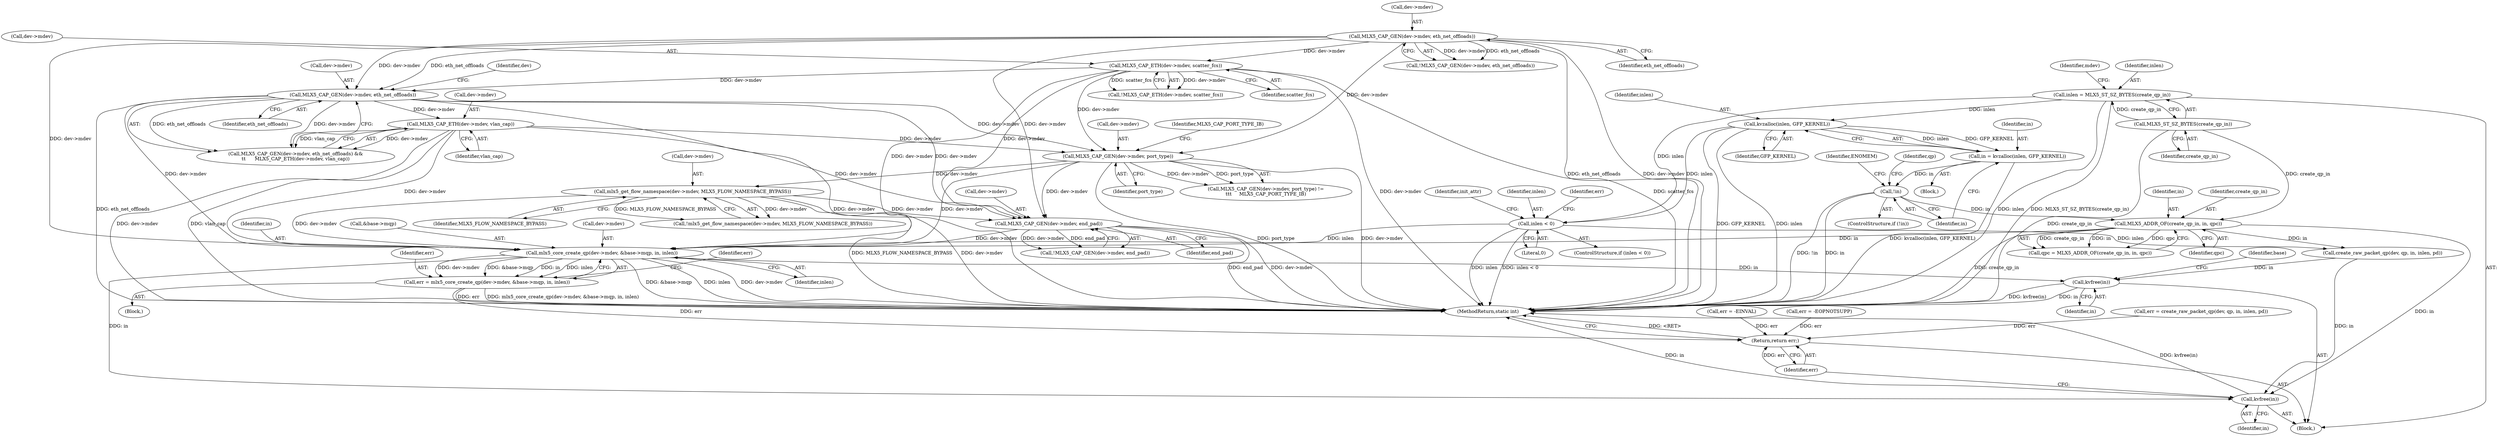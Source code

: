 digraph "0_linux_0625b4ba1a5d4703c7fb01c497bd6c156908af00@API" {
"1001305" [label="(Call,mlx5_core_create_qp(dev->mdev, &base->mqp, in, inlen))"];
"1001217" [label="(Call,MLX5_CAP_GEN(dev->mdev, end_pad))"];
"1000502" [label="(Call,MLX5_CAP_GEN(dev->mdev, port_type))"];
"1000326" [label="(Call,MLX5_CAP_GEN(dev->mdev, eth_net_offloads))"];
"1000371" [label="(Call,MLX5_CAP_GEN(dev->mdev, eth_net_offloads))"];
"1000332" [label="(Call,MLX5_CAP_ETH(dev->mdev, scatter_fcs))"];
"1000376" [label="(Call,MLX5_CAP_ETH(dev->mdev, vlan_cap))"];
"1000509" [label="(Call,mlx5_get_flow_namespace(dev->mdev, MLX5_FLOW_NAMESPACE_BYPASS))"];
"1000761" [label="(Call,MLX5_ADDR_OF(create_qp_in, in, qpc))"];
"1000122" [label="(Call,MLX5_ST_SZ_BYTES(create_qp_in))"];
"1000737" [label="(Call,!in)"];
"1000731" [label="(Call,in = kvzalloc(inlen, GFP_KERNEL))"];
"1000733" [label="(Call,kvzalloc(inlen, GFP_KERNEL))"];
"1000120" [label="(Call,inlen = MLX5_ST_SZ_BYTES(create_qp_in))"];
"1001252" [label="(Call,inlen < 0)"];
"1001303" [label="(Call,err = mlx5_core_create_qp(dev->mdev, &base->mqp, in, inlen))"];
"1001426" [label="(Return,return err;)"];
"1001322" [label="(Call,kvfree(in))"];
"1001424" [label="(Call,kvfree(in))"];
"1001313" [label="(Identifier,in)"];
"1000508" [label="(Call,!mlx5_get_flow_namespace(dev->mdev, MLX5_FLOW_NAMESPACE_BYPASS))"];
"1000734" [label="(Identifier,inlen)"];
"1000761" [label="(Call,MLX5_ADDR_OF(create_qp_in, in, qpc))"];
"1000331" [label="(Call,!MLX5_CAP_ETH(dev->mdev, scatter_fcs))"];
"1000506" [label="(Identifier,port_type)"];
"1000513" [label="(Identifier,MLX5_FLOW_NAMESPACE_BYPASS)"];
"1000741" [label="(Identifier,ENOMEM)"];
"1000126" [label="(Identifier,mdev)"];
"1001257" [label="(Identifier,err)"];
"1000371" [label="(Call,MLX5_CAP_GEN(dev->mdev, eth_net_offloads))"];
"1001305" [label="(Call,mlx5_core_create_qp(dev->mdev, &base->mqp, in, inlen))"];
"1000502" [label="(Call,MLX5_CAP_GEN(dev->mdev, port_type))"];
"1001265" [label="(Identifier,init_attr)"];
"1000370" [label="(Call,MLX5_CAP_GEN(dev->mdev, eth_net_offloads) &&\n\t\t      MLX5_CAP_ETH(dev->mdev, vlan_cap))"];
"1001293" [label="(Call,err = create_raw_packet_qp(dev, qp, in, inlen, pd))"];
"1000733" [label="(Call,kvzalloc(inlen, GFP_KERNEL))"];
"1001217" [label="(Call,MLX5_CAP_GEN(dev->mdev, end_pad))"];
"1001303" [label="(Call,err = mlx5_core_create_qp(dev->mdev, &base->mqp, in, inlen))"];
"1000763" [label="(Identifier,in)"];
"1000735" [label="(Identifier,GFP_KERNEL)"];
"1001426" [label="(Return,return err;)"];
"1001424" [label="(Call,kvfree(in))"];
"1000732" [label="(Identifier,in)"];
"1001218" [label="(Call,dev->mdev)"];
"1001309" [label="(Call,&base->mqp)"];
"1001252" [label="(Call,inlen < 0)"];
"1000377" [label="(Call,dev->mdev)"];
"1001322" [label="(Call,kvfree(in))"];
"1000503" [label="(Call,dev->mdev)"];
"1000507" [label="(Identifier,MLX5_CAP_PORT_TYPE_IB)"];
"1001254" [label="(Literal,0)"];
"1001314" [label="(Identifier,inlen)"];
"1000378" [label="(Identifier,dev)"];
"1001256" [label="(Call,err = -EINVAL)"];
"1001326" [label="(Identifier,base)"];
"1001316" [label="(Identifier,err)"];
"1000372" [label="(Call,dev->mdev)"];
"1000375" [label="(Identifier,eth_net_offloads)"];
"1000759" [label="(Call,qpc = MLX5_ADDR_OF(create_qp_in, in, qpc))"];
"1001304" [label="(Identifier,err)"];
"1000336" [label="(Identifier,scatter_fcs)"];
"1000737" [label="(Call,!in)"];
"1000325" [label="(Call,!MLX5_CAP_GEN(dev->mdev, eth_net_offloads))"];
"1000501" [label="(Call,MLX5_CAP_GEN(dev->mdev, port_type) !=\n\t\t\t     MLX5_CAP_PORT_TYPE_IB)"];
"1001295" [label="(Call,create_raw_packet_qp(dev, qp, in, inlen, pd))"];
"1001251" [label="(ControlStructure,if (inlen < 0))"];
"1001425" [label="(Identifier,in)"];
"1000376" [label="(Call,MLX5_CAP_ETH(dev->mdev, vlan_cap))"];
"1000380" [label="(Identifier,vlan_cap)"];
"1001306" [label="(Call,dev->mdev)"];
"1000764" [label="(Identifier,qpc)"];
"1000736" [label="(ControlStructure,if (!in))"];
"1000327" [label="(Call,dev->mdev)"];
"1000122" [label="(Call,MLX5_ST_SZ_BYTES(create_qp_in))"];
"1000123" [label="(Identifier,create_qp_in)"];
"1001302" [label="(Block,)"];
"1001427" [label="(Identifier,err)"];
"1001221" [label="(Identifier,end_pad)"];
"1001216" [label="(Call,!MLX5_CAP_GEN(dev->mdev, end_pad))"];
"1001323" [label="(Identifier,in)"];
"1000509" [label="(Call,mlx5_get_flow_namespace(dev->mdev, MLX5_FLOW_NAMESPACE_BYPASS))"];
"1000738" [label="(Identifier,in)"];
"1001226" [label="(Call,err = -EOPNOTSUPP)"];
"1001428" [label="(MethodReturn,static int)"];
"1001253" [label="(Identifier,inlen)"];
"1000731" [label="(Call,in = kvzalloc(inlen, GFP_KERNEL))"];
"1000762" [label="(Identifier,create_qp_in)"];
"1000326" [label="(Call,MLX5_CAP_GEN(dev->mdev, eth_net_offloads))"];
"1000111" [label="(Block,)"];
"1000730" [label="(Block,)"];
"1000121" [label="(Identifier,inlen)"];
"1000744" [label="(Identifier,qp)"];
"1000330" [label="(Identifier,eth_net_offloads)"];
"1000332" [label="(Call,MLX5_CAP_ETH(dev->mdev, scatter_fcs))"];
"1000510" [label="(Call,dev->mdev)"];
"1000333" [label="(Call,dev->mdev)"];
"1000120" [label="(Call,inlen = MLX5_ST_SZ_BYTES(create_qp_in))"];
"1001305" -> "1001303"  [label="AST: "];
"1001305" -> "1001314"  [label="CFG: "];
"1001306" -> "1001305"  [label="AST: "];
"1001309" -> "1001305"  [label="AST: "];
"1001313" -> "1001305"  [label="AST: "];
"1001314" -> "1001305"  [label="AST: "];
"1001303" -> "1001305"  [label="CFG: "];
"1001305" -> "1001428"  [label="DDG: &base->mqp"];
"1001305" -> "1001428"  [label="DDG: inlen"];
"1001305" -> "1001428"  [label="DDG: dev->mdev"];
"1001305" -> "1001303"  [label="DDG: dev->mdev"];
"1001305" -> "1001303"  [label="DDG: &base->mqp"];
"1001305" -> "1001303"  [label="DDG: in"];
"1001305" -> "1001303"  [label="DDG: inlen"];
"1001217" -> "1001305"  [label="DDG: dev->mdev"];
"1000502" -> "1001305"  [label="DDG: dev->mdev"];
"1000371" -> "1001305"  [label="DDG: dev->mdev"];
"1000376" -> "1001305"  [label="DDG: dev->mdev"];
"1000332" -> "1001305"  [label="DDG: dev->mdev"];
"1000326" -> "1001305"  [label="DDG: dev->mdev"];
"1000509" -> "1001305"  [label="DDG: dev->mdev"];
"1000761" -> "1001305"  [label="DDG: in"];
"1001252" -> "1001305"  [label="DDG: inlen"];
"1001305" -> "1001322"  [label="DDG: in"];
"1001305" -> "1001424"  [label="DDG: in"];
"1001217" -> "1001216"  [label="AST: "];
"1001217" -> "1001221"  [label="CFG: "];
"1001218" -> "1001217"  [label="AST: "];
"1001221" -> "1001217"  [label="AST: "];
"1001216" -> "1001217"  [label="CFG: "];
"1001217" -> "1001428"  [label="DDG: end_pad"];
"1001217" -> "1001428"  [label="DDG: dev->mdev"];
"1001217" -> "1001216"  [label="DDG: dev->mdev"];
"1001217" -> "1001216"  [label="DDG: end_pad"];
"1000502" -> "1001217"  [label="DDG: dev->mdev"];
"1000371" -> "1001217"  [label="DDG: dev->mdev"];
"1000376" -> "1001217"  [label="DDG: dev->mdev"];
"1000332" -> "1001217"  [label="DDG: dev->mdev"];
"1000326" -> "1001217"  [label="DDG: dev->mdev"];
"1000509" -> "1001217"  [label="DDG: dev->mdev"];
"1000502" -> "1000501"  [label="AST: "];
"1000502" -> "1000506"  [label="CFG: "];
"1000503" -> "1000502"  [label="AST: "];
"1000506" -> "1000502"  [label="AST: "];
"1000507" -> "1000502"  [label="CFG: "];
"1000502" -> "1001428"  [label="DDG: port_type"];
"1000502" -> "1001428"  [label="DDG: dev->mdev"];
"1000502" -> "1000501"  [label="DDG: dev->mdev"];
"1000502" -> "1000501"  [label="DDG: port_type"];
"1000326" -> "1000502"  [label="DDG: dev->mdev"];
"1000371" -> "1000502"  [label="DDG: dev->mdev"];
"1000376" -> "1000502"  [label="DDG: dev->mdev"];
"1000332" -> "1000502"  [label="DDG: dev->mdev"];
"1000502" -> "1000509"  [label="DDG: dev->mdev"];
"1000326" -> "1000325"  [label="AST: "];
"1000326" -> "1000330"  [label="CFG: "];
"1000327" -> "1000326"  [label="AST: "];
"1000330" -> "1000326"  [label="AST: "];
"1000325" -> "1000326"  [label="CFG: "];
"1000326" -> "1001428"  [label="DDG: eth_net_offloads"];
"1000326" -> "1001428"  [label="DDG: dev->mdev"];
"1000326" -> "1000325"  [label="DDG: dev->mdev"];
"1000326" -> "1000325"  [label="DDG: eth_net_offloads"];
"1000326" -> "1000332"  [label="DDG: dev->mdev"];
"1000326" -> "1000371"  [label="DDG: dev->mdev"];
"1000326" -> "1000371"  [label="DDG: eth_net_offloads"];
"1000371" -> "1000370"  [label="AST: "];
"1000371" -> "1000375"  [label="CFG: "];
"1000372" -> "1000371"  [label="AST: "];
"1000375" -> "1000371"  [label="AST: "];
"1000378" -> "1000371"  [label="CFG: "];
"1000370" -> "1000371"  [label="CFG: "];
"1000371" -> "1001428"  [label="DDG: eth_net_offloads"];
"1000371" -> "1001428"  [label="DDG: dev->mdev"];
"1000371" -> "1000370"  [label="DDG: dev->mdev"];
"1000371" -> "1000370"  [label="DDG: eth_net_offloads"];
"1000332" -> "1000371"  [label="DDG: dev->mdev"];
"1000371" -> "1000376"  [label="DDG: dev->mdev"];
"1000332" -> "1000331"  [label="AST: "];
"1000332" -> "1000336"  [label="CFG: "];
"1000333" -> "1000332"  [label="AST: "];
"1000336" -> "1000332"  [label="AST: "];
"1000331" -> "1000332"  [label="CFG: "];
"1000332" -> "1001428"  [label="DDG: dev->mdev"];
"1000332" -> "1001428"  [label="DDG: scatter_fcs"];
"1000332" -> "1000331"  [label="DDG: dev->mdev"];
"1000332" -> "1000331"  [label="DDG: scatter_fcs"];
"1000376" -> "1000370"  [label="AST: "];
"1000376" -> "1000380"  [label="CFG: "];
"1000377" -> "1000376"  [label="AST: "];
"1000380" -> "1000376"  [label="AST: "];
"1000370" -> "1000376"  [label="CFG: "];
"1000376" -> "1001428"  [label="DDG: dev->mdev"];
"1000376" -> "1001428"  [label="DDG: vlan_cap"];
"1000376" -> "1000370"  [label="DDG: dev->mdev"];
"1000376" -> "1000370"  [label="DDG: vlan_cap"];
"1000509" -> "1000508"  [label="AST: "];
"1000509" -> "1000513"  [label="CFG: "];
"1000510" -> "1000509"  [label="AST: "];
"1000513" -> "1000509"  [label="AST: "];
"1000508" -> "1000509"  [label="CFG: "];
"1000509" -> "1001428"  [label="DDG: MLX5_FLOW_NAMESPACE_BYPASS"];
"1000509" -> "1001428"  [label="DDG: dev->mdev"];
"1000509" -> "1000508"  [label="DDG: dev->mdev"];
"1000509" -> "1000508"  [label="DDG: MLX5_FLOW_NAMESPACE_BYPASS"];
"1000761" -> "1000759"  [label="AST: "];
"1000761" -> "1000764"  [label="CFG: "];
"1000762" -> "1000761"  [label="AST: "];
"1000763" -> "1000761"  [label="AST: "];
"1000764" -> "1000761"  [label="AST: "];
"1000759" -> "1000761"  [label="CFG: "];
"1000761" -> "1001428"  [label="DDG: create_qp_in"];
"1000761" -> "1000759"  [label="DDG: create_qp_in"];
"1000761" -> "1000759"  [label="DDG: in"];
"1000761" -> "1000759"  [label="DDG: qpc"];
"1000122" -> "1000761"  [label="DDG: create_qp_in"];
"1000737" -> "1000761"  [label="DDG: in"];
"1000761" -> "1001295"  [label="DDG: in"];
"1000761" -> "1001424"  [label="DDG: in"];
"1000122" -> "1000120"  [label="AST: "];
"1000122" -> "1000123"  [label="CFG: "];
"1000123" -> "1000122"  [label="AST: "];
"1000120" -> "1000122"  [label="CFG: "];
"1000122" -> "1001428"  [label="DDG: create_qp_in"];
"1000122" -> "1000120"  [label="DDG: create_qp_in"];
"1000737" -> "1000736"  [label="AST: "];
"1000737" -> "1000738"  [label="CFG: "];
"1000738" -> "1000737"  [label="AST: "];
"1000741" -> "1000737"  [label="CFG: "];
"1000744" -> "1000737"  [label="CFG: "];
"1000737" -> "1001428"  [label="DDG: in"];
"1000737" -> "1001428"  [label="DDG: !in"];
"1000731" -> "1000737"  [label="DDG: in"];
"1000731" -> "1000730"  [label="AST: "];
"1000731" -> "1000733"  [label="CFG: "];
"1000732" -> "1000731"  [label="AST: "];
"1000733" -> "1000731"  [label="AST: "];
"1000738" -> "1000731"  [label="CFG: "];
"1000731" -> "1001428"  [label="DDG: kvzalloc(inlen, GFP_KERNEL)"];
"1000733" -> "1000731"  [label="DDG: inlen"];
"1000733" -> "1000731"  [label="DDG: GFP_KERNEL"];
"1000733" -> "1000735"  [label="CFG: "];
"1000734" -> "1000733"  [label="AST: "];
"1000735" -> "1000733"  [label="AST: "];
"1000733" -> "1001428"  [label="DDG: GFP_KERNEL"];
"1000733" -> "1001428"  [label="DDG: inlen"];
"1000120" -> "1000733"  [label="DDG: inlen"];
"1000733" -> "1001252"  [label="DDG: inlen"];
"1000120" -> "1000111"  [label="AST: "];
"1000121" -> "1000120"  [label="AST: "];
"1000126" -> "1000120"  [label="CFG: "];
"1000120" -> "1001428"  [label="DDG: inlen"];
"1000120" -> "1001428"  [label="DDG: MLX5_ST_SZ_BYTES(create_qp_in)"];
"1000120" -> "1001252"  [label="DDG: inlen"];
"1001252" -> "1001251"  [label="AST: "];
"1001252" -> "1001254"  [label="CFG: "];
"1001253" -> "1001252"  [label="AST: "];
"1001254" -> "1001252"  [label="AST: "];
"1001257" -> "1001252"  [label="CFG: "];
"1001265" -> "1001252"  [label="CFG: "];
"1001252" -> "1001428"  [label="DDG: inlen"];
"1001252" -> "1001428"  [label="DDG: inlen < 0"];
"1001252" -> "1001295"  [label="DDG: inlen"];
"1001303" -> "1001302"  [label="AST: "];
"1001304" -> "1001303"  [label="AST: "];
"1001316" -> "1001303"  [label="CFG: "];
"1001303" -> "1001428"  [label="DDG: err"];
"1001303" -> "1001428"  [label="DDG: mlx5_core_create_qp(dev->mdev, &base->mqp, in, inlen)"];
"1001303" -> "1001426"  [label="DDG: err"];
"1001426" -> "1000111"  [label="AST: "];
"1001426" -> "1001427"  [label="CFG: "];
"1001427" -> "1001426"  [label="AST: "];
"1001428" -> "1001426"  [label="CFG: "];
"1001426" -> "1001428"  [label="DDG: <RET>"];
"1001427" -> "1001426"  [label="DDG: err"];
"1001256" -> "1001426"  [label="DDG: err"];
"1001293" -> "1001426"  [label="DDG: err"];
"1001226" -> "1001426"  [label="DDG: err"];
"1001322" -> "1000111"  [label="AST: "];
"1001322" -> "1001323"  [label="CFG: "];
"1001323" -> "1001322"  [label="AST: "];
"1001326" -> "1001322"  [label="CFG: "];
"1001322" -> "1001428"  [label="DDG: kvfree(in)"];
"1001322" -> "1001428"  [label="DDG: in"];
"1001295" -> "1001322"  [label="DDG: in"];
"1001424" -> "1000111"  [label="AST: "];
"1001424" -> "1001425"  [label="CFG: "];
"1001425" -> "1001424"  [label="AST: "];
"1001427" -> "1001424"  [label="CFG: "];
"1001424" -> "1001428"  [label="DDG: in"];
"1001424" -> "1001428"  [label="DDG: kvfree(in)"];
"1001295" -> "1001424"  [label="DDG: in"];
}

